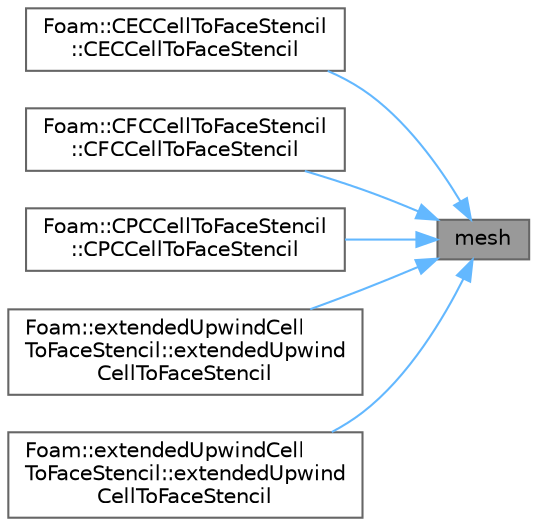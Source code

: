 digraph "mesh"
{
 // LATEX_PDF_SIZE
  bgcolor="transparent";
  edge [fontname=Helvetica,fontsize=10,labelfontname=Helvetica,labelfontsize=10];
  node [fontname=Helvetica,fontsize=10,shape=box,height=0.2,width=0.4];
  rankdir="RL";
  Node1 [id="Node000001",label="mesh",height=0.2,width=0.4,color="gray40", fillcolor="grey60", style="filled", fontcolor="black",tooltip=" "];
  Node1 -> Node2 [id="edge1_Node000001_Node000002",dir="back",color="steelblue1",style="solid",tooltip=" "];
  Node2 [id="Node000002",label="Foam::CECCellToFaceStencil\l::CECCellToFaceStencil",height=0.2,width=0.4,color="grey40", fillcolor="white", style="filled",URL="$classFoam_1_1CECCellToFaceStencil.html#a88e1b7ea278f86d5c51916777ec47cbc",tooltip=" "];
  Node1 -> Node3 [id="edge2_Node000001_Node000003",dir="back",color="steelblue1",style="solid",tooltip=" "];
  Node3 [id="Node000003",label="Foam::CFCCellToFaceStencil\l::CFCCellToFaceStencil",height=0.2,width=0.4,color="grey40", fillcolor="white", style="filled",URL="$classFoam_1_1CFCCellToFaceStencil.html#acd3e71562af2950fcab4f4a2a6f4a8b3",tooltip=" "];
  Node1 -> Node4 [id="edge3_Node000001_Node000004",dir="back",color="steelblue1",style="solid",tooltip=" "];
  Node4 [id="Node000004",label="Foam::CPCCellToFaceStencil\l::CPCCellToFaceStencil",height=0.2,width=0.4,color="grey40", fillcolor="white", style="filled",URL="$classFoam_1_1CPCCellToFaceStencil.html#ac86febb09c8cd6805d1f59fc965b2b8d",tooltip=" "];
  Node1 -> Node5 [id="edge4_Node000001_Node000005",dir="back",color="steelblue1",style="solid",tooltip=" "];
  Node5 [id="Node000005",label="Foam::extendedUpwindCell\lToFaceStencil::extendedUpwind\lCellToFaceStencil",height=0.2,width=0.4,color="grey40", fillcolor="white", style="filled",URL="$classFoam_1_1extendedUpwindCellToFaceStencil.html#a52648afeae292b9b8a34f565b7581e77",tooltip=" "];
  Node1 -> Node6 [id="edge5_Node000001_Node000006",dir="back",color="steelblue1",style="solid",tooltip=" "];
  Node6 [id="Node000006",label="Foam::extendedUpwindCell\lToFaceStencil::extendedUpwind\lCellToFaceStencil",height=0.2,width=0.4,color="grey40", fillcolor="white", style="filled",URL="$classFoam_1_1extendedUpwindCellToFaceStencil.html#ad67ed491462f15bb971c7700bfa99a5f",tooltip=" "];
}

